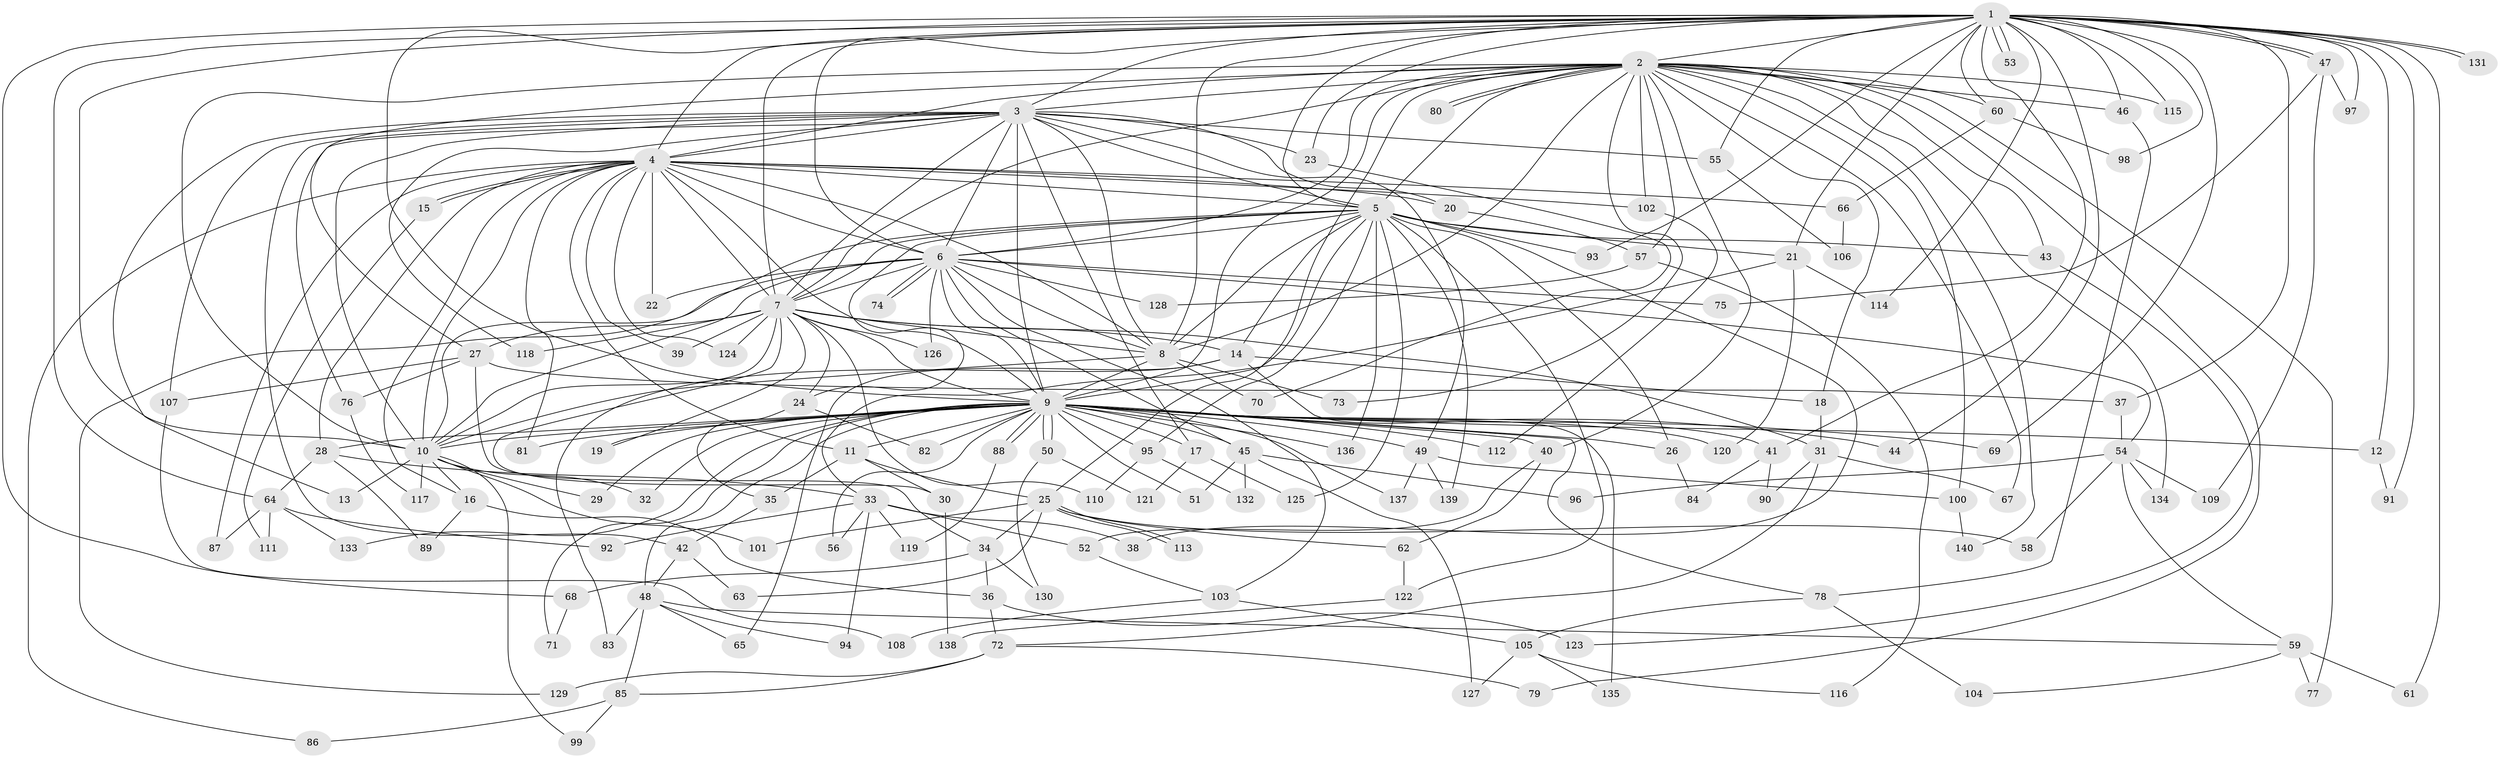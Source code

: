 // Generated by graph-tools (version 1.1) at 2025/49/03/09/25 03:49:27]
// undirected, 140 vertices, 305 edges
graph export_dot {
graph [start="1"]
  node [color=gray90,style=filled];
  1;
  2;
  3;
  4;
  5;
  6;
  7;
  8;
  9;
  10;
  11;
  12;
  13;
  14;
  15;
  16;
  17;
  18;
  19;
  20;
  21;
  22;
  23;
  24;
  25;
  26;
  27;
  28;
  29;
  30;
  31;
  32;
  33;
  34;
  35;
  36;
  37;
  38;
  39;
  40;
  41;
  42;
  43;
  44;
  45;
  46;
  47;
  48;
  49;
  50;
  51;
  52;
  53;
  54;
  55;
  56;
  57;
  58;
  59;
  60;
  61;
  62;
  63;
  64;
  65;
  66;
  67;
  68;
  69;
  70;
  71;
  72;
  73;
  74;
  75;
  76;
  77;
  78;
  79;
  80;
  81;
  82;
  83;
  84;
  85;
  86;
  87;
  88;
  89;
  90;
  91;
  92;
  93;
  94;
  95;
  96;
  97;
  98;
  99;
  100;
  101;
  102;
  103;
  104;
  105;
  106;
  107;
  108;
  109;
  110;
  111;
  112;
  113;
  114;
  115;
  116;
  117;
  118;
  119;
  120;
  121;
  122;
  123;
  124;
  125;
  126;
  127;
  128;
  129;
  130;
  131;
  132;
  133;
  134;
  135;
  136;
  137;
  138;
  139;
  140;
  1 -- 2;
  1 -- 3;
  1 -- 4;
  1 -- 5;
  1 -- 6;
  1 -- 7;
  1 -- 8;
  1 -- 9;
  1 -- 10;
  1 -- 12;
  1 -- 21;
  1 -- 23;
  1 -- 37;
  1 -- 41;
  1 -- 44;
  1 -- 46;
  1 -- 47;
  1 -- 47;
  1 -- 53;
  1 -- 53;
  1 -- 55;
  1 -- 60;
  1 -- 61;
  1 -- 64;
  1 -- 68;
  1 -- 69;
  1 -- 91;
  1 -- 93;
  1 -- 97;
  1 -- 98;
  1 -- 114;
  1 -- 115;
  1 -- 131;
  1 -- 131;
  2 -- 3;
  2 -- 4;
  2 -- 5;
  2 -- 6;
  2 -- 7;
  2 -- 8;
  2 -- 9;
  2 -- 10;
  2 -- 18;
  2 -- 25;
  2 -- 27;
  2 -- 40;
  2 -- 43;
  2 -- 46;
  2 -- 57;
  2 -- 60;
  2 -- 67;
  2 -- 73;
  2 -- 77;
  2 -- 79;
  2 -- 80;
  2 -- 80;
  2 -- 100;
  2 -- 102;
  2 -- 115;
  2 -- 134;
  2 -- 140;
  3 -- 4;
  3 -- 5;
  3 -- 6;
  3 -- 7;
  3 -- 8;
  3 -- 9;
  3 -- 10;
  3 -- 13;
  3 -- 17;
  3 -- 20;
  3 -- 23;
  3 -- 42;
  3 -- 49;
  3 -- 55;
  3 -- 76;
  3 -- 107;
  3 -- 118;
  4 -- 5;
  4 -- 6;
  4 -- 7;
  4 -- 8;
  4 -- 9;
  4 -- 10;
  4 -- 11;
  4 -- 15;
  4 -- 15;
  4 -- 16;
  4 -- 20;
  4 -- 22;
  4 -- 28;
  4 -- 39;
  4 -- 66;
  4 -- 81;
  4 -- 86;
  4 -- 87;
  4 -- 102;
  4 -- 124;
  5 -- 6;
  5 -- 7;
  5 -- 8;
  5 -- 9;
  5 -- 10;
  5 -- 14;
  5 -- 21;
  5 -- 24;
  5 -- 26;
  5 -- 38;
  5 -- 43;
  5 -- 93;
  5 -- 95;
  5 -- 122;
  5 -- 125;
  5 -- 136;
  5 -- 139;
  6 -- 7;
  6 -- 8;
  6 -- 9;
  6 -- 10;
  6 -- 22;
  6 -- 45;
  6 -- 54;
  6 -- 74;
  6 -- 74;
  6 -- 75;
  6 -- 103;
  6 -- 126;
  6 -- 128;
  6 -- 129;
  7 -- 8;
  7 -- 9;
  7 -- 10;
  7 -- 14;
  7 -- 19;
  7 -- 24;
  7 -- 27;
  7 -- 30;
  7 -- 31;
  7 -- 39;
  7 -- 110;
  7 -- 118;
  7 -- 124;
  7 -- 126;
  8 -- 9;
  8 -- 10;
  8 -- 70;
  8 -- 73;
  9 -- 10;
  9 -- 11;
  9 -- 12;
  9 -- 17;
  9 -- 19;
  9 -- 26;
  9 -- 28;
  9 -- 29;
  9 -- 32;
  9 -- 40;
  9 -- 41;
  9 -- 44;
  9 -- 45;
  9 -- 48;
  9 -- 49;
  9 -- 50;
  9 -- 50;
  9 -- 51;
  9 -- 56;
  9 -- 69;
  9 -- 71;
  9 -- 78;
  9 -- 81;
  9 -- 82;
  9 -- 88;
  9 -- 88;
  9 -- 95;
  9 -- 112;
  9 -- 120;
  9 -- 133;
  9 -- 136;
  9 -- 137;
  10 -- 13;
  10 -- 16;
  10 -- 29;
  10 -- 32;
  10 -- 99;
  10 -- 101;
  10 -- 117;
  11 -- 25;
  11 -- 30;
  11 -- 35;
  12 -- 91;
  14 -- 18;
  14 -- 65;
  14 -- 83;
  14 -- 135;
  15 -- 111;
  16 -- 36;
  16 -- 89;
  17 -- 121;
  17 -- 125;
  18 -- 31;
  20 -- 57;
  21 -- 33;
  21 -- 114;
  21 -- 120;
  23 -- 70;
  24 -- 35;
  24 -- 82;
  25 -- 34;
  25 -- 58;
  25 -- 62;
  25 -- 63;
  25 -- 101;
  25 -- 113;
  25 -- 113;
  26 -- 84;
  27 -- 34;
  27 -- 37;
  27 -- 76;
  27 -- 107;
  28 -- 33;
  28 -- 64;
  28 -- 89;
  30 -- 138;
  31 -- 67;
  31 -- 72;
  31 -- 90;
  33 -- 38;
  33 -- 52;
  33 -- 56;
  33 -- 92;
  33 -- 94;
  33 -- 119;
  34 -- 36;
  34 -- 68;
  34 -- 130;
  35 -- 42;
  36 -- 72;
  36 -- 123;
  37 -- 54;
  40 -- 52;
  40 -- 62;
  41 -- 84;
  41 -- 90;
  42 -- 48;
  42 -- 63;
  43 -- 123;
  45 -- 51;
  45 -- 96;
  45 -- 127;
  45 -- 132;
  46 -- 78;
  47 -- 75;
  47 -- 97;
  47 -- 109;
  48 -- 59;
  48 -- 65;
  48 -- 83;
  48 -- 85;
  48 -- 94;
  49 -- 100;
  49 -- 137;
  49 -- 139;
  50 -- 121;
  50 -- 130;
  52 -- 103;
  54 -- 58;
  54 -- 59;
  54 -- 96;
  54 -- 109;
  54 -- 134;
  55 -- 106;
  57 -- 116;
  57 -- 128;
  59 -- 61;
  59 -- 77;
  59 -- 104;
  60 -- 66;
  60 -- 98;
  62 -- 122;
  64 -- 87;
  64 -- 92;
  64 -- 111;
  64 -- 133;
  66 -- 106;
  68 -- 71;
  72 -- 79;
  72 -- 85;
  72 -- 129;
  76 -- 117;
  78 -- 104;
  78 -- 105;
  85 -- 86;
  85 -- 99;
  88 -- 119;
  95 -- 110;
  95 -- 132;
  100 -- 140;
  102 -- 112;
  103 -- 105;
  103 -- 108;
  105 -- 116;
  105 -- 127;
  105 -- 135;
  107 -- 108;
  122 -- 138;
}
